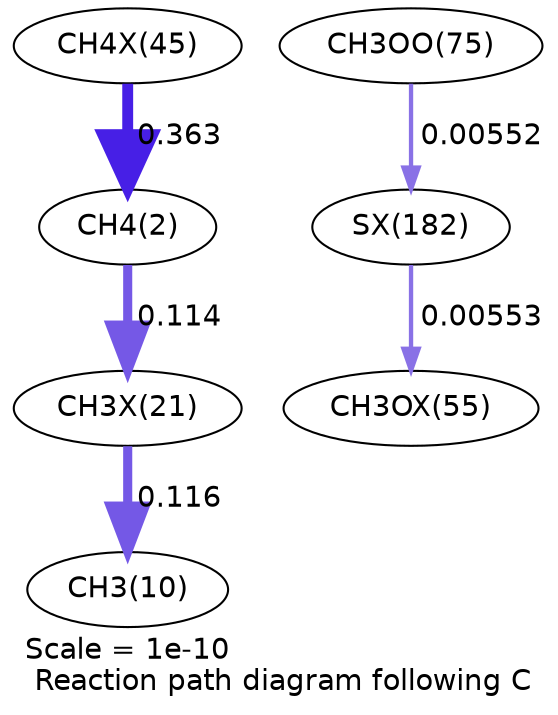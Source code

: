digraph reaction_paths {
center=1;
s63 -> s4[fontname="Helvetica", penwidth=5.23, arrowsize=2.62, color="0.7, 0.863, 0.9"
, label=" 0.363"];
s4 -> s55[fontname="Helvetica", penwidth=4.36, arrowsize=2.18, color="0.7, 0.614, 0.9"
, label=" 0.114"];
s55 -> s12[fontname="Helvetica", penwidth=4.37, arrowsize=2.19, color="0.7, 0.616, 0.9"
, label=" 0.116"];
s31 -> s73[fontname="Helvetica", penwidth=2.07, arrowsize=1.04, color="0.7, 0.506, 0.9"
, label=" 0.00552"];
s73 -> s68[fontname="Helvetica", penwidth=2.08, arrowsize=1.04, color="0.7, 0.506, 0.9"
, label=" 0.00553"];
s4 [ fontname="Helvetica", label="CH4(2)"];
s12 [ fontname="Helvetica", label="CH3(10)"];
s31 [ fontname="Helvetica", label="CH3OO(75)"];
s55 [ fontname="Helvetica", label="CH3X(21)"];
s63 [ fontname="Helvetica", label="CH4X(45)"];
s68 [ fontname="Helvetica", label="CH3OX(55)"];
s73 [ fontname="Helvetica", label="SX(182)"];
 label = "Scale = 1e-10\l Reaction path diagram following C";
 fontname = "Helvetica";
}
